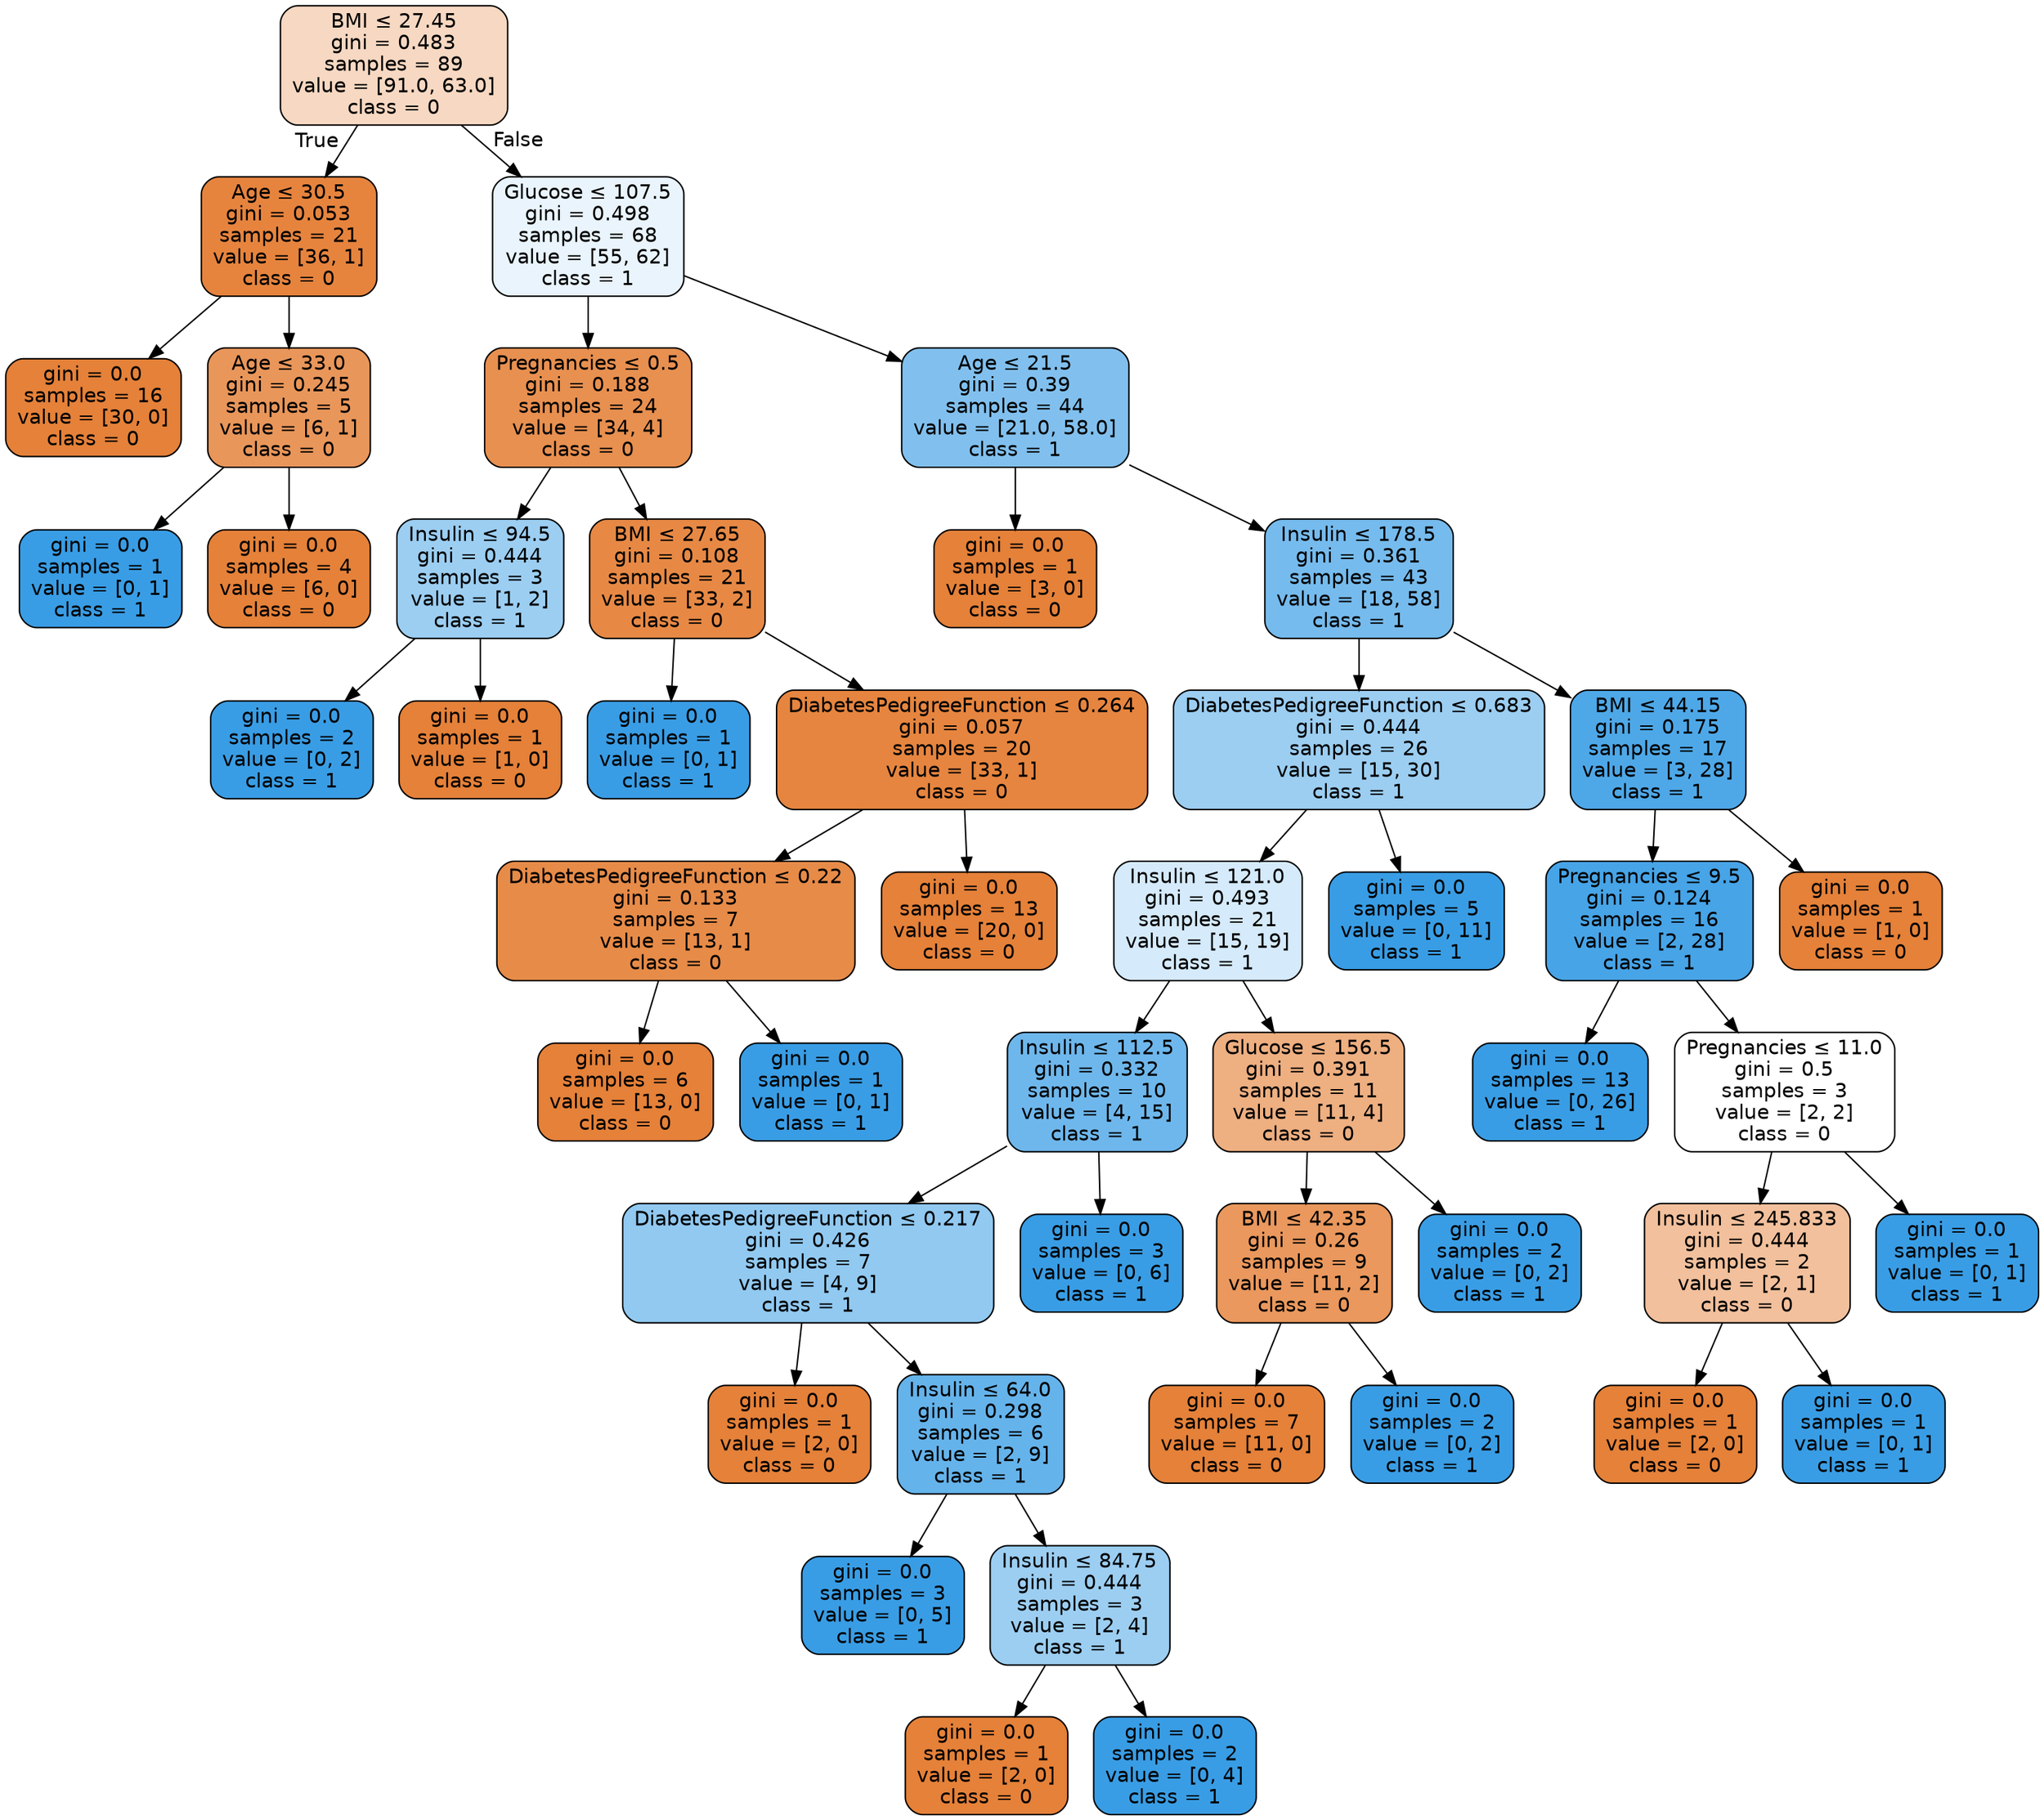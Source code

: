 digraph Tree {
node [shape=box, style="filled, rounded", color="black", fontname="helvetica"] ;
edge [fontname="helvetica"] ;
0 [label=<BMI &le; 27.45<br/>gini = 0.483<br/>samples = 89<br/>value = [91.0, 63.0]<br/>class = 0>, fillcolor="#f7d8c2"] ;
1 [label=<Age &le; 30.5<br/>gini = 0.053<br/>samples = 21<br/>value = [36, 1]<br/>class = 0>, fillcolor="#e6843e"] ;
0 -> 1 [labeldistance=2.5, labelangle=45, headlabel="True"] ;
2 [label=<gini = 0.0<br/>samples = 16<br/>value = [30, 0]<br/>class = 0>, fillcolor="#e58139"] ;
1 -> 2 ;
3 [label=<Age &le; 33.0<br/>gini = 0.245<br/>samples = 5<br/>value = [6, 1]<br/>class = 0>, fillcolor="#e9965a"] ;
1 -> 3 ;
4 [label=<gini = 0.0<br/>samples = 1<br/>value = [0, 1]<br/>class = 1>, fillcolor="#399de5"] ;
3 -> 4 ;
5 [label=<gini = 0.0<br/>samples = 4<br/>value = [6, 0]<br/>class = 0>, fillcolor="#e58139"] ;
3 -> 5 ;
6 [label=<Glucose &le; 107.5<br/>gini = 0.498<br/>samples = 68<br/>value = [55, 62]<br/>class = 1>, fillcolor="#e9f4fc"] ;
0 -> 6 [labeldistance=2.5, labelangle=-45, headlabel="False"] ;
7 [label=<Pregnancies &le; 0.5<br/>gini = 0.188<br/>samples = 24<br/>value = [34, 4]<br/>class = 0>, fillcolor="#e89050"] ;
6 -> 7 ;
8 [label=<Insulin &le; 94.5<br/>gini = 0.444<br/>samples = 3<br/>value = [1, 2]<br/>class = 1>, fillcolor="#9ccef2"] ;
7 -> 8 ;
9 [label=<gini = 0.0<br/>samples = 2<br/>value = [0, 2]<br/>class = 1>, fillcolor="#399de5"] ;
8 -> 9 ;
10 [label=<gini = 0.0<br/>samples = 1<br/>value = [1, 0]<br/>class = 0>, fillcolor="#e58139"] ;
8 -> 10 ;
11 [label=<BMI &le; 27.65<br/>gini = 0.108<br/>samples = 21<br/>value = [33, 2]<br/>class = 0>, fillcolor="#e78945"] ;
7 -> 11 ;
12 [label=<gini = 0.0<br/>samples = 1<br/>value = [0, 1]<br/>class = 1>, fillcolor="#399de5"] ;
11 -> 12 ;
13 [label=<DiabetesPedigreeFunction &le; 0.264<br/>gini = 0.057<br/>samples = 20<br/>value = [33, 1]<br/>class = 0>, fillcolor="#e6853f"] ;
11 -> 13 ;
14 [label=<DiabetesPedigreeFunction &le; 0.22<br/>gini = 0.133<br/>samples = 7<br/>value = [13, 1]<br/>class = 0>, fillcolor="#e78b48"] ;
13 -> 14 ;
15 [label=<gini = 0.0<br/>samples = 6<br/>value = [13, 0]<br/>class = 0>, fillcolor="#e58139"] ;
14 -> 15 ;
16 [label=<gini = 0.0<br/>samples = 1<br/>value = [0, 1]<br/>class = 1>, fillcolor="#399de5"] ;
14 -> 16 ;
17 [label=<gini = 0.0<br/>samples = 13<br/>value = [20, 0]<br/>class = 0>, fillcolor="#e58139"] ;
13 -> 17 ;
18 [label=<Age &le; 21.5<br/>gini = 0.39<br/>samples = 44<br/>value = [21.0, 58.0]<br/>class = 1>, fillcolor="#81c0ee"] ;
6 -> 18 ;
19 [label=<gini = 0.0<br/>samples = 1<br/>value = [3, 0]<br/>class = 0>, fillcolor="#e58139"] ;
18 -> 19 ;
20 [label=<Insulin &le; 178.5<br/>gini = 0.361<br/>samples = 43<br/>value = [18, 58]<br/>class = 1>, fillcolor="#76bbed"] ;
18 -> 20 ;
21 [label=<DiabetesPedigreeFunction &le; 0.683<br/>gini = 0.444<br/>samples = 26<br/>value = [15, 30]<br/>class = 1>, fillcolor="#9ccef2"] ;
20 -> 21 ;
22 [label=<Insulin &le; 121.0<br/>gini = 0.493<br/>samples = 21<br/>value = [15, 19]<br/>class = 1>, fillcolor="#d5eafa"] ;
21 -> 22 ;
23 [label=<Insulin &le; 112.5<br/>gini = 0.332<br/>samples = 10<br/>value = [4, 15]<br/>class = 1>, fillcolor="#6eb7ec"] ;
22 -> 23 ;
24 [label=<DiabetesPedigreeFunction &le; 0.217<br/>gini = 0.426<br/>samples = 7<br/>value = [4, 9]<br/>class = 1>, fillcolor="#91c9f1"] ;
23 -> 24 ;
25 [label=<gini = 0.0<br/>samples = 1<br/>value = [2, 0]<br/>class = 0>, fillcolor="#e58139"] ;
24 -> 25 ;
26 [label=<Insulin &le; 64.0<br/>gini = 0.298<br/>samples = 6<br/>value = [2, 9]<br/>class = 1>, fillcolor="#65b3eb"] ;
24 -> 26 ;
27 [label=<gini = 0.0<br/>samples = 3<br/>value = [0, 5]<br/>class = 1>, fillcolor="#399de5"] ;
26 -> 27 ;
28 [label=<Insulin &le; 84.75<br/>gini = 0.444<br/>samples = 3<br/>value = [2, 4]<br/>class = 1>, fillcolor="#9ccef2"] ;
26 -> 28 ;
29 [label=<gini = 0.0<br/>samples = 1<br/>value = [2, 0]<br/>class = 0>, fillcolor="#e58139"] ;
28 -> 29 ;
30 [label=<gini = 0.0<br/>samples = 2<br/>value = [0, 4]<br/>class = 1>, fillcolor="#399de5"] ;
28 -> 30 ;
31 [label=<gini = 0.0<br/>samples = 3<br/>value = [0, 6]<br/>class = 1>, fillcolor="#399de5"] ;
23 -> 31 ;
32 [label=<Glucose &le; 156.5<br/>gini = 0.391<br/>samples = 11<br/>value = [11, 4]<br/>class = 0>, fillcolor="#eeaf81"] ;
22 -> 32 ;
33 [label=<BMI &le; 42.35<br/>gini = 0.26<br/>samples = 9<br/>value = [11, 2]<br/>class = 0>, fillcolor="#ea985d"] ;
32 -> 33 ;
34 [label=<gini = 0.0<br/>samples = 7<br/>value = [11, 0]<br/>class = 0>, fillcolor="#e58139"] ;
33 -> 34 ;
35 [label=<gini = 0.0<br/>samples = 2<br/>value = [0, 2]<br/>class = 1>, fillcolor="#399de5"] ;
33 -> 35 ;
36 [label=<gini = 0.0<br/>samples = 2<br/>value = [0, 2]<br/>class = 1>, fillcolor="#399de5"] ;
32 -> 36 ;
37 [label=<gini = 0.0<br/>samples = 5<br/>value = [0, 11]<br/>class = 1>, fillcolor="#399de5"] ;
21 -> 37 ;
38 [label=<BMI &le; 44.15<br/>gini = 0.175<br/>samples = 17<br/>value = [3, 28]<br/>class = 1>, fillcolor="#4ea8e8"] ;
20 -> 38 ;
39 [label=<Pregnancies &le; 9.5<br/>gini = 0.124<br/>samples = 16<br/>value = [2, 28]<br/>class = 1>, fillcolor="#47a4e7"] ;
38 -> 39 ;
40 [label=<gini = 0.0<br/>samples = 13<br/>value = [0, 26]<br/>class = 1>, fillcolor="#399de5"] ;
39 -> 40 ;
41 [label=<Pregnancies &le; 11.0<br/>gini = 0.5<br/>samples = 3<br/>value = [2, 2]<br/>class = 0>, fillcolor="#ffffff"] ;
39 -> 41 ;
42 [label=<Insulin &le; 245.833<br/>gini = 0.444<br/>samples = 2<br/>value = [2, 1]<br/>class = 0>, fillcolor="#f2c09c"] ;
41 -> 42 ;
43 [label=<gini = 0.0<br/>samples = 1<br/>value = [2, 0]<br/>class = 0>, fillcolor="#e58139"] ;
42 -> 43 ;
44 [label=<gini = 0.0<br/>samples = 1<br/>value = [0, 1]<br/>class = 1>, fillcolor="#399de5"] ;
42 -> 44 ;
45 [label=<gini = 0.0<br/>samples = 1<br/>value = [0, 1]<br/>class = 1>, fillcolor="#399de5"] ;
41 -> 45 ;
46 [label=<gini = 0.0<br/>samples = 1<br/>value = [1, 0]<br/>class = 0>, fillcolor="#e58139"] ;
38 -> 46 ;
}